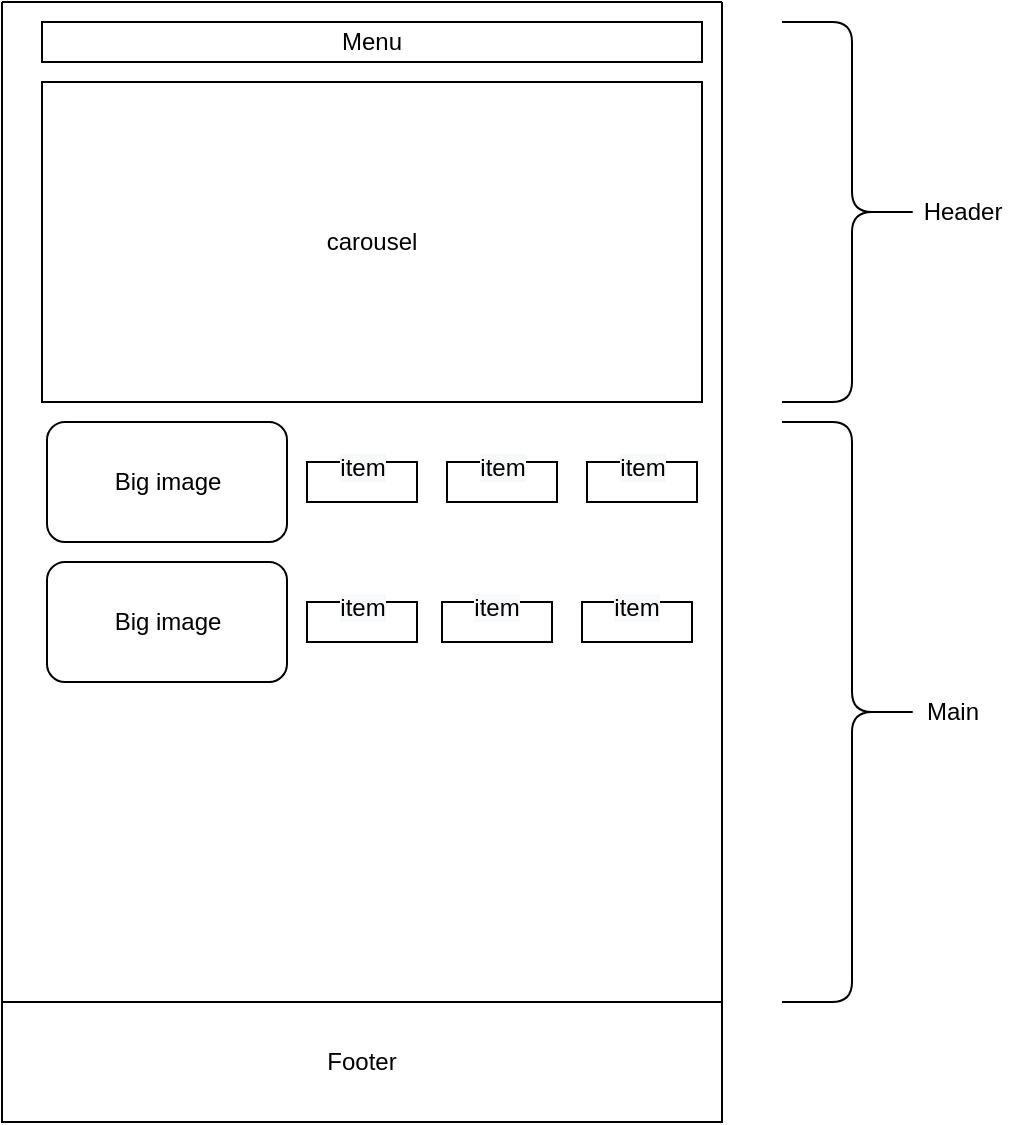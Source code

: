 <mxfile version="20.0.3" type="github" pages="2">
  <diagram id="zW2pCJTSdEGludU8chte" name="Trang chu">
    <mxGraphModel dx="1117" dy="611" grid="1" gridSize="10" guides="1" tooltips="1" connect="1" arrows="1" fold="1" page="1" pageScale="1" pageWidth="850" pageHeight="1100" math="0" shadow="0">
      <root>
        <mxCell id="0" />
        <mxCell id="1" parent="0" />
        <mxCell id="cp4vTjyROKh16KQ6q_Kq-1" value="" style="swimlane;startSize=0;" parent="1" vertex="1">
          <mxGeometry x="200" y="110" width="360" height="560" as="geometry" />
        </mxCell>
        <mxCell id="cp4vTjyROKh16KQ6q_Kq-2" value="Menu" style="rounded=0;whiteSpace=wrap;html=1;" parent="cp4vTjyROKh16KQ6q_Kq-1" vertex="1">
          <mxGeometry x="20" y="10" width="330" height="20" as="geometry" />
        </mxCell>
        <mxCell id="cp4vTjyROKh16KQ6q_Kq-3" value="Big image" style="rounded=1;whiteSpace=wrap;html=1;" parent="cp4vTjyROKh16KQ6q_Kq-1" vertex="1">
          <mxGeometry x="22.5" y="210" width="120" height="60" as="geometry" />
        </mxCell>
        <mxCell id="cp4vTjyROKh16KQ6q_Kq-9" value="&#xa;&lt;span style=&quot;color: rgb(0, 0, 0); font-family: Helvetica; font-size: 12px; font-style: normal; font-variant-ligatures: normal; font-variant-caps: normal; font-weight: 400; letter-spacing: normal; orphans: 2; text-align: center; text-indent: 0px; text-transform: none; widows: 2; word-spacing: 0px; -webkit-text-stroke-width: 0px; background-color: rgb(248, 249, 250); text-decoration-thickness: initial; text-decoration-style: initial; text-decoration-color: initial; float: none; display: inline !important;&quot;&gt;item&lt;/span&gt;&#xa;&#xa;" style="rounded=0;whiteSpace=wrap;html=1;" parent="cp4vTjyROKh16KQ6q_Kq-1" vertex="1">
          <mxGeometry x="222.5" y="230" width="55" height="20" as="geometry" />
        </mxCell>
        <mxCell id="cp4vTjyROKh16KQ6q_Kq-10" value="&#xa;&lt;span style=&quot;color: rgb(0, 0, 0); font-family: Helvetica; font-size: 12px; font-style: normal; font-variant-ligatures: normal; font-variant-caps: normal; font-weight: 400; letter-spacing: normal; orphans: 2; text-align: center; text-indent: 0px; text-transform: none; widows: 2; word-spacing: 0px; -webkit-text-stroke-width: 0px; background-color: rgb(248, 249, 250); text-decoration-thickness: initial; text-decoration-style: initial; text-decoration-color: initial; float: none; display: inline !important;&quot;&gt;item&lt;/span&gt;&#xa;&#xa;" style="rounded=0;whiteSpace=wrap;html=1;" parent="cp4vTjyROKh16KQ6q_Kq-1" vertex="1">
          <mxGeometry x="292.5" y="230" width="55" height="20" as="geometry" />
        </mxCell>
        <mxCell id="cp4vTjyROKh16KQ6q_Kq-17" value="Big image" style="rounded=1;whiteSpace=wrap;html=1;" parent="cp4vTjyROKh16KQ6q_Kq-1" vertex="1">
          <mxGeometry x="22.5" y="280" width="120" height="60" as="geometry" />
        </mxCell>
        <mxCell id="cp4vTjyROKh16KQ6q_Kq-18" value="&#xa;&lt;span style=&quot;color: rgb(0, 0, 0); font-family: Helvetica; font-size: 12px; font-style: normal; font-variant-ligatures: normal; font-variant-caps: normal; font-weight: 400; letter-spacing: normal; orphans: 2; text-align: center; text-indent: 0px; text-transform: none; widows: 2; word-spacing: 0px; -webkit-text-stroke-width: 0px; background-color: rgb(248, 249, 250); text-decoration-thickness: initial; text-decoration-style: initial; text-decoration-color: initial; float: none; display: inline !important;&quot;&gt;item&lt;/span&gt;&#xa;&#xa;" style="rounded=0;whiteSpace=wrap;html=1;" parent="cp4vTjyROKh16KQ6q_Kq-1" vertex="1">
          <mxGeometry x="152.5" y="300" width="55" height="20" as="geometry" />
        </mxCell>
        <mxCell id="cp4vTjyROKh16KQ6q_Kq-19" value="&#xa;&lt;span style=&quot;color: rgb(0, 0, 0); font-family: Helvetica; font-size: 12px; font-style: normal; font-variant-ligatures: normal; font-variant-caps: normal; font-weight: 400; letter-spacing: normal; orphans: 2; text-align: center; text-indent: 0px; text-transform: none; widows: 2; word-spacing: 0px; -webkit-text-stroke-width: 0px; background-color: rgb(248, 249, 250); text-decoration-thickness: initial; text-decoration-style: initial; text-decoration-color: initial; float: none; display: inline !important;&quot;&gt;item&lt;/span&gt;&#xa;&#xa;" style="rounded=0;whiteSpace=wrap;html=1;" parent="cp4vTjyROKh16KQ6q_Kq-1" vertex="1">
          <mxGeometry x="220" y="300" width="55" height="20" as="geometry" />
        </mxCell>
        <mxCell id="cp4vTjyROKh16KQ6q_Kq-20" value="&#xa;&lt;span style=&quot;color: rgb(0, 0, 0); font-family: Helvetica; font-size: 12px; font-style: normal; font-variant-ligatures: normal; font-variant-caps: normal; font-weight: 400; letter-spacing: normal; orphans: 2; text-align: center; text-indent: 0px; text-transform: none; widows: 2; word-spacing: 0px; -webkit-text-stroke-width: 0px; background-color: rgb(248, 249, 250); text-decoration-thickness: initial; text-decoration-style: initial; text-decoration-color: initial; float: none; display: inline !important;&quot;&gt;item&lt;/span&gt;&#xa;&#xa;" style="rounded=0;whiteSpace=wrap;html=1;" parent="cp4vTjyROKh16KQ6q_Kq-1" vertex="1">
          <mxGeometry x="290" y="300" width="55" height="20" as="geometry" />
        </mxCell>
        <mxCell id="cp4vTjyROKh16KQ6q_Kq-22" value="carousel" style="rounded=0;whiteSpace=wrap;html=1;" parent="cp4vTjyROKh16KQ6q_Kq-1" vertex="1">
          <mxGeometry x="20" y="40" width="330" height="160" as="geometry" />
        </mxCell>
        <mxCell id="cp4vTjyROKh16KQ6q_Kq-26" value="Footer" style="rounded=0;whiteSpace=wrap;html=1;" parent="cp4vTjyROKh16KQ6q_Kq-1" vertex="1">
          <mxGeometry y="500" width="360" height="60" as="geometry" />
        </mxCell>
        <mxCell id="cp4vTjyROKh16KQ6q_Kq-31" value="&#xa;&lt;span style=&quot;color: rgb(0, 0, 0); font-family: Helvetica; font-size: 12px; font-style: normal; font-variant-ligatures: normal; font-variant-caps: normal; font-weight: 400; letter-spacing: normal; orphans: 2; text-align: center; text-indent: 0px; text-transform: none; widows: 2; word-spacing: 0px; -webkit-text-stroke-width: 0px; background-color: rgb(248, 249, 250); text-decoration-thickness: initial; text-decoration-style: initial; text-decoration-color: initial; float: none; display: inline !important;&quot;&gt;item&lt;/span&gt;&#xa;&#xa;" style="rounded=0;whiteSpace=wrap;html=1;" parent="cp4vTjyROKh16KQ6q_Kq-1" vertex="1">
          <mxGeometry x="152.5" y="230" width="55" height="20" as="geometry" />
        </mxCell>
        <mxCell id="cp4vTjyROKh16KQ6q_Kq-27" value="&lt;div style=&quot;&quot;&gt;&lt;br&gt;&lt;/div&gt;" style="shape=curlyBracket;whiteSpace=wrap;html=1;rounded=1;flipH=1;align=right;size=0.5;" parent="1" vertex="1">
          <mxGeometry x="590" y="120" width="70" height="190" as="geometry" />
        </mxCell>
        <mxCell id="cp4vTjyROKh16KQ6q_Kq-28" value="Header" style="text;html=1;align=center;verticalAlign=middle;resizable=0;points=[];autosize=1;strokeColor=none;fillColor=none;" parent="1" vertex="1">
          <mxGeometry x="650" y="200" width="60" height="30" as="geometry" />
        </mxCell>
        <mxCell id="cp4vTjyROKh16KQ6q_Kq-29" value="&lt;div style=&quot;&quot;&gt;&lt;br&gt;&lt;/div&gt;" style="shape=curlyBracket;whiteSpace=wrap;html=1;rounded=1;flipH=1;align=right;size=0.5;" parent="1" vertex="1">
          <mxGeometry x="590" y="320" width="70" height="290" as="geometry" />
        </mxCell>
        <mxCell id="cp4vTjyROKh16KQ6q_Kq-30" value="Main" style="text;html=1;align=center;verticalAlign=middle;resizable=0;points=[];autosize=1;strokeColor=none;fillColor=none;" parent="1" vertex="1">
          <mxGeometry x="650" y="450" width="50" height="30" as="geometry" />
        </mxCell>
      </root>
    </mxGraphModel>
  </diagram>
  <diagram id="T89Ijyp8HlQOff8HhBJV" name="Trang list">
    <mxGraphModel dx="920" dy="504" grid="1" gridSize="10" guides="1" tooltips="1" connect="1" arrows="1" fold="1" page="1" pageScale="1" pageWidth="850" pageHeight="1100" math="0" shadow="0">
      <root>
        <mxCell id="0" />
        <mxCell id="1" parent="0" />
        <mxCell id="oMM-KrmdgRSxBQkXlGj--1" value="" style="swimlane;startSize=0;" vertex="1" parent="1">
          <mxGeometry x="210" y="100" width="360" height="560" as="geometry" />
        </mxCell>
        <mxCell id="oMM-KrmdgRSxBQkXlGj--2" value="Menu" style="rounded=0;whiteSpace=wrap;html=1;" vertex="1" parent="oMM-KrmdgRSxBQkXlGj--1">
          <mxGeometry x="20" y="10" width="330" height="20" as="geometry" />
        </mxCell>
        <mxCell id="oMM-KrmdgRSxBQkXlGj--11" value="Footer" style="rounded=0;whiteSpace=wrap;html=1;" vertex="1" parent="oMM-KrmdgRSxBQkXlGj--1">
          <mxGeometry y="500" width="360" height="60" as="geometry" />
        </mxCell>
        <mxCell id="oMM-KrmdgRSxBQkXlGj--18" value="Bộ lọc filter" style="rounded=0;whiteSpace=wrap;html=1;direction=south;" vertex="1" parent="oMM-KrmdgRSxBQkXlGj--1">
          <mxGeometry x="20" y="70" width="60" height="160" as="geometry" />
        </mxCell>
        <mxCell id="oMM-KrmdgRSxBQkXlGj--20" value="item" style="rounded=0;whiteSpace=wrap;html=1;" vertex="1" parent="oMM-KrmdgRSxBQkXlGj--1">
          <mxGeometry x="190" y="70" width="70" height="30" as="geometry" />
        </mxCell>
        <mxCell id="oMM-KrmdgRSxBQkXlGj--21" value="item" style="rounded=0;whiteSpace=wrap;html=1;" vertex="1" parent="oMM-KrmdgRSxBQkXlGj--1">
          <mxGeometry x="270" y="70" width="70" height="30" as="geometry" />
        </mxCell>
        <mxCell id="oMM-KrmdgRSxBQkXlGj--19" value="item" style="rounded=0;whiteSpace=wrap;html=1;" vertex="1" parent="oMM-KrmdgRSxBQkXlGj--1">
          <mxGeometry x="110" y="70" width="70" height="30" as="geometry" />
        </mxCell>
        <mxCell id="oMM-KrmdgRSxBQkXlGj--22" value="item" style="rounded=0;whiteSpace=wrap;html=1;" vertex="1" parent="oMM-KrmdgRSxBQkXlGj--1">
          <mxGeometry x="190" y="110" width="70" height="30" as="geometry" />
        </mxCell>
        <mxCell id="oMM-KrmdgRSxBQkXlGj--23" value="item" style="rounded=0;whiteSpace=wrap;html=1;" vertex="1" parent="oMM-KrmdgRSxBQkXlGj--1">
          <mxGeometry x="270" y="110" width="70" height="30" as="geometry" />
        </mxCell>
        <mxCell id="oMM-KrmdgRSxBQkXlGj--24" value="item" style="rounded=0;whiteSpace=wrap;html=1;" vertex="1" parent="oMM-KrmdgRSxBQkXlGj--1">
          <mxGeometry x="110" y="110" width="70" height="30" as="geometry" />
        </mxCell>
        <mxCell id="oMM-KrmdgRSxBQkXlGj--25" value="item" style="rounded=0;whiteSpace=wrap;html=1;" vertex="1" parent="oMM-KrmdgRSxBQkXlGj--1">
          <mxGeometry x="190" y="150" width="70" height="30" as="geometry" />
        </mxCell>
        <mxCell id="oMM-KrmdgRSxBQkXlGj--26" value="item" style="rounded=0;whiteSpace=wrap;html=1;" vertex="1" parent="oMM-KrmdgRSxBQkXlGj--1">
          <mxGeometry x="270" y="150" width="70" height="30" as="geometry" />
        </mxCell>
        <mxCell id="oMM-KrmdgRSxBQkXlGj--27" value="item" style="rounded=0;whiteSpace=wrap;html=1;" vertex="1" parent="oMM-KrmdgRSxBQkXlGj--1">
          <mxGeometry x="110" y="150" width="70" height="30" as="geometry" />
        </mxCell>
        <mxCell id="oMM-KrmdgRSxBQkXlGj--28" value="item" style="rounded=0;whiteSpace=wrap;html=1;" vertex="1" parent="oMM-KrmdgRSxBQkXlGj--1">
          <mxGeometry x="190" y="190" width="70" height="30" as="geometry" />
        </mxCell>
        <mxCell id="oMM-KrmdgRSxBQkXlGj--29" value="item" style="rounded=0;whiteSpace=wrap;html=1;" vertex="1" parent="oMM-KrmdgRSxBQkXlGj--1">
          <mxGeometry x="270" y="190" width="70" height="30" as="geometry" />
        </mxCell>
        <mxCell id="oMM-KrmdgRSxBQkXlGj--30" value="item" style="rounded=0;whiteSpace=wrap;html=1;" vertex="1" parent="oMM-KrmdgRSxBQkXlGj--1">
          <mxGeometry x="110" y="190" width="70" height="30" as="geometry" />
        </mxCell>
        <mxCell id="oMM-KrmdgRSxBQkXlGj--31" value="item" style="rounded=0;whiteSpace=wrap;html=1;" vertex="1" parent="oMM-KrmdgRSxBQkXlGj--1">
          <mxGeometry x="190" y="230" width="70" height="30" as="geometry" />
        </mxCell>
        <mxCell id="oMM-KrmdgRSxBQkXlGj--32" value="item" style="rounded=0;whiteSpace=wrap;html=1;" vertex="1" parent="oMM-KrmdgRSxBQkXlGj--1">
          <mxGeometry x="270" y="230" width="70" height="30" as="geometry" />
        </mxCell>
        <mxCell id="oMM-KrmdgRSxBQkXlGj--33" value="item" style="rounded=0;whiteSpace=wrap;html=1;" vertex="1" parent="oMM-KrmdgRSxBQkXlGj--1">
          <mxGeometry x="110" y="230" width="70" height="30" as="geometry" />
        </mxCell>
        <mxCell id="oMM-KrmdgRSxBQkXlGj--34" value="phân trang" style="rounded=0;whiteSpace=wrap;html=1;" vertex="1" parent="oMM-KrmdgRSxBQkXlGj--1">
          <mxGeometry x="110" y="280" width="230" height="20" as="geometry" />
        </mxCell>
        <mxCell id="oMM-KrmdgRSxBQkXlGj--13" value="&lt;div style=&quot;&quot;&gt;&lt;br&gt;&lt;/div&gt;" style="shape=curlyBracket;whiteSpace=wrap;html=1;rounded=1;flipH=1;align=right;size=0.5;" vertex="1" parent="1">
          <mxGeometry x="600" y="110" width="70" height="190" as="geometry" />
        </mxCell>
        <mxCell id="oMM-KrmdgRSxBQkXlGj--14" value="Header" style="text;html=1;align=center;verticalAlign=middle;resizable=0;points=[];autosize=1;strokeColor=none;fillColor=none;" vertex="1" parent="1">
          <mxGeometry x="660" y="190" width="60" height="30" as="geometry" />
        </mxCell>
        <mxCell id="oMM-KrmdgRSxBQkXlGj--15" value="&lt;div style=&quot;&quot;&gt;&lt;br&gt;&lt;/div&gt;" style="shape=curlyBracket;whiteSpace=wrap;html=1;rounded=1;flipH=1;align=right;size=0.5;" vertex="1" parent="1">
          <mxGeometry x="600" y="310" width="70" height="290" as="geometry" />
        </mxCell>
        <mxCell id="oMM-KrmdgRSxBQkXlGj--16" value="Main" style="text;html=1;align=center;verticalAlign=middle;resizable=0;points=[];autosize=1;strokeColor=none;fillColor=none;" vertex="1" parent="1">
          <mxGeometry x="660" y="440" width="50" height="30" as="geometry" />
        </mxCell>
      </root>
    </mxGraphModel>
  </diagram>
</mxfile>
